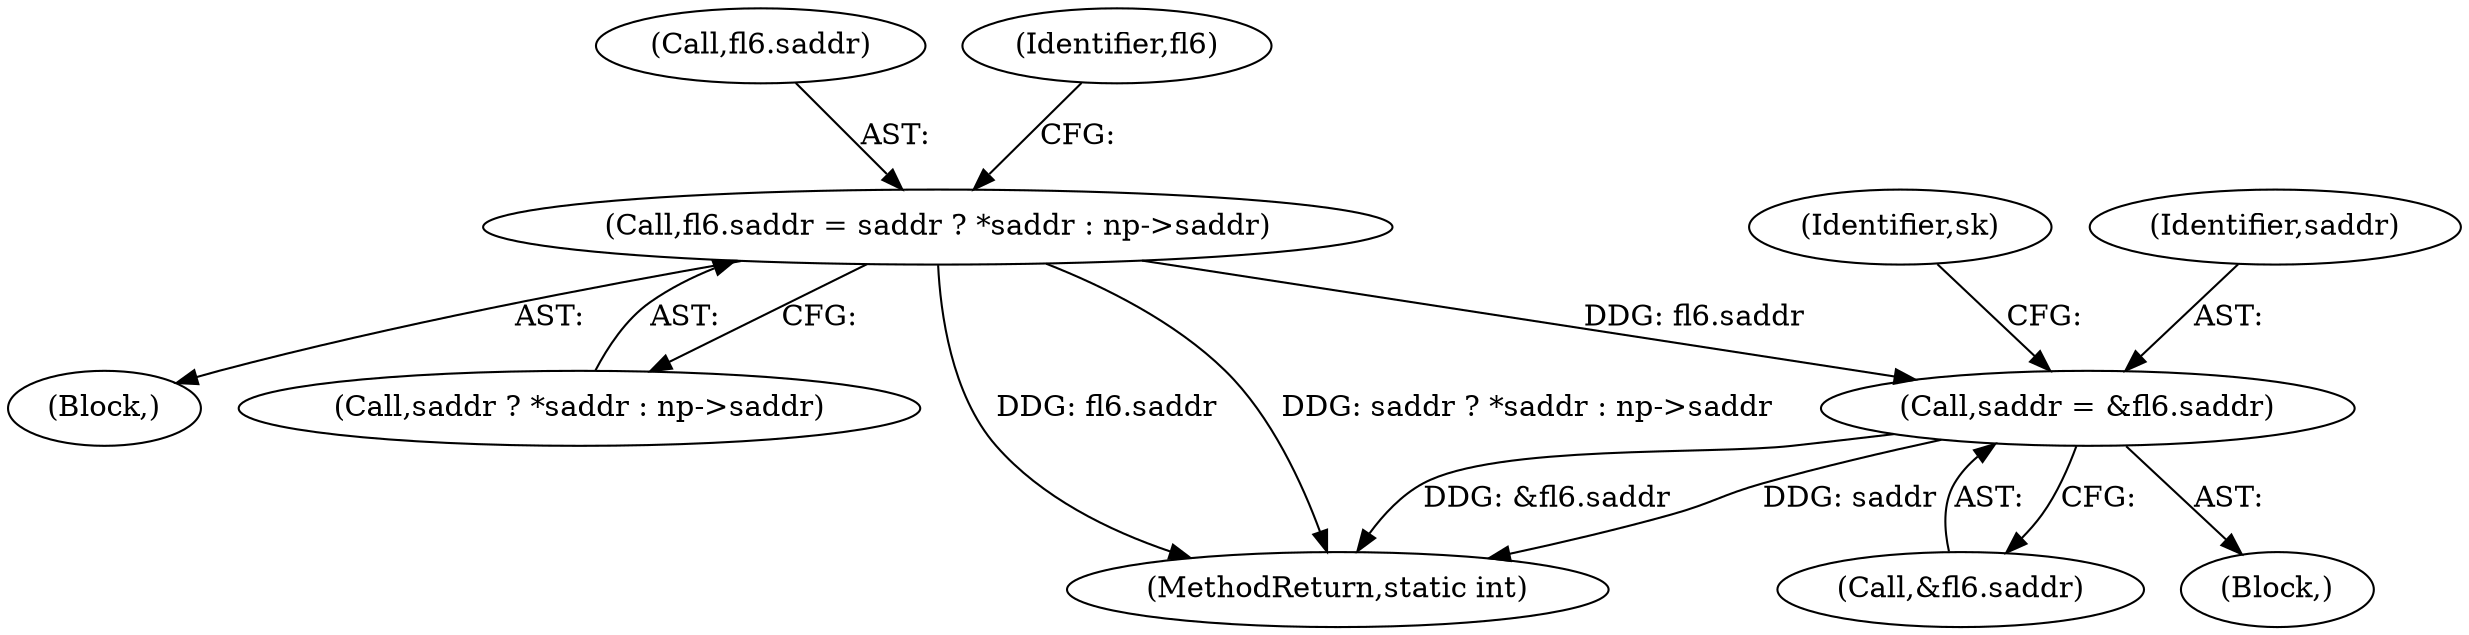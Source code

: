 digraph "0_linux_45f6fad84cc305103b28d73482b344d7f5b76f39_15@pointer" {
"1000548" [label="(Call,saddr = &fl6.saddr)"];
"1000468" [label="(Call,fl6.saddr = saddr ? *saddr : np->saddr)"];
"1000717" [label="(MethodReturn,static int)"];
"1000109" [label="(Block,)"];
"1000472" [label="(Call,saddr ? *saddr : np->saddr)"];
"1000547" [label="(Block,)"];
"1000548" [label="(Call,saddr = &fl6.saddr)"];
"1000550" [label="(Call,&fl6.saddr)"];
"1000556" [label="(Identifier,sk)"];
"1000468" [label="(Call,fl6.saddr = saddr ? *saddr : np->saddr)"];
"1000469" [label="(Call,fl6.saddr)"];
"1000481" [label="(Identifier,fl6)"];
"1000549" [label="(Identifier,saddr)"];
"1000548" -> "1000547"  [label="AST: "];
"1000548" -> "1000550"  [label="CFG: "];
"1000549" -> "1000548"  [label="AST: "];
"1000550" -> "1000548"  [label="AST: "];
"1000556" -> "1000548"  [label="CFG: "];
"1000548" -> "1000717"  [label="DDG: &fl6.saddr"];
"1000548" -> "1000717"  [label="DDG: saddr"];
"1000468" -> "1000548"  [label="DDG: fl6.saddr"];
"1000468" -> "1000109"  [label="AST: "];
"1000468" -> "1000472"  [label="CFG: "];
"1000469" -> "1000468"  [label="AST: "];
"1000472" -> "1000468"  [label="AST: "];
"1000481" -> "1000468"  [label="CFG: "];
"1000468" -> "1000717"  [label="DDG: saddr ? *saddr : np->saddr"];
"1000468" -> "1000717"  [label="DDG: fl6.saddr"];
}
